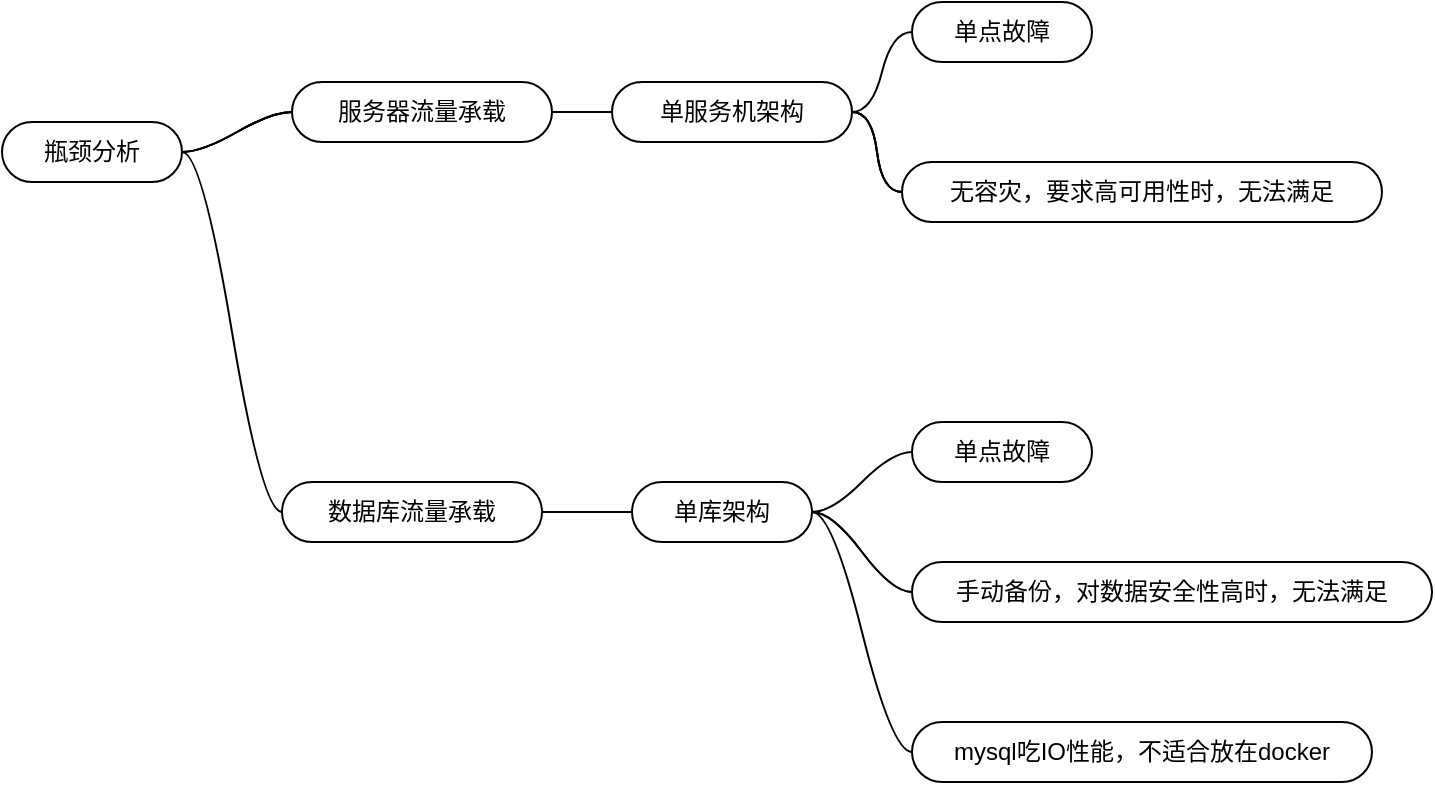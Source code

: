 <mxfile version="21.3.7" type="github">
  <diagram id="R2lEEEUBdFMjLlhIrx00" name="Page-1">
    <mxGraphModel dx="1434" dy="764" grid="1" gridSize="10" guides="1" tooltips="1" connect="1" arrows="1" fold="1" page="1" pageScale="1" pageWidth="850" pageHeight="1100" math="0" shadow="0" extFonts="Permanent Marker^https://fonts.googleapis.com/css?family=Permanent+Marker">
      <root>
        <mxCell id="0" />
        <mxCell id="1" parent="0" />
        <mxCell id="G05Mr0gne3w-dCdow3Co-155" value="" style="edgeStyle=entityRelationEdgeStyle;rounded=0;orthogonalLoop=1;jettySize=auto;html=1;startArrow=none;endArrow=none;segment=10;curved=1;sourcePerimeterSpacing=0;targetPerimeterSpacing=0;" edge="1" parent="1" source="G05Mr0gne3w-dCdow3Co-153" target="G05Mr0gne3w-dCdow3Co-154">
          <mxGeometry relative="1" as="geometry" />
        </mxCell>
        <mxCell id="G05Mr0gne3w-dCdow3Co-156" value="" style="edgeStyle=entityRelationEdgeStyle;rounded=0;orthogonalLoop=1;jettySize=auto;html=1;startArrow=none;endArrow=none;segment=10;curved=1;sourcePerimeterSpacing=0;targetPerimeterSpacing=0;" edge="1" parent="1" source="G05Mr0gne3w-dCdow3Co-153" target="G05Mr0gne3w-dCdow3Co-154">
          <mxGeometry relative="1" as="geometry" />
        </mxCell>
        <mxCell id="G05Mr0gne3w-dCdow3Co-157" value="" style="edgeStyle=entityRelationEdgeStyle;rounded=0;orthogonalLoop=1;jettySize=auto;html=1;startArrow=none;endArrow=none;segment=10;curved=1;sourcePerimeterSpacing=0;targetPerimeterSpacing=0;" edge="1" parent="1" source="G05Mr0gne3w-dCdow3Co-153" target="G05Mr0gne3w-dCdow3Co-154">
          <mxGeometry relative="1" as="geometry" />
        </mxCell>
        <mxCell id="G05Mr0gne3w-dCdow3Co-159" value="" style="edgeStyle=entityRelationEdgeStyle;rounded=0;orthogonalLoop=1;jettySize=auto;html=1;startArrow=none;endArrow=none;segment=10;curved=1;sourcePerimeterSpacing=0;targetPerimeterSpacing=0;" edge="1" parent="1" source="G05Mr0gne3w-dCdow3Co-153" target="G05Mr0gne3w-dCdow3Co-158">
          <mxGeometry relative="1" as="geometry" />
        </mxCell>
        <mxCell id="G05Mr0gne3w-dCdow3Co-153" value="瓶颈分析" style="whiteSpace=wrap;html=1;rounded=1;arcSize=50;align=center;verticalAlign=middle;strokeWidth=1;autosize=1;spacing=4;treeFolding=1;treeMoving=1;newEdgeStyle={&quot;edgeStyle&quot;:&quot;entityRelationEdgeStyle&quot;,&quot;startArrow&quot;:&quot;none&quot;,&quot;endArrow&quot;:&quot;none&quot;,&quot;segment&quot;:10,&quot;curved&quot;:1,&quot;sourcePerimeterSpacing&quot;:0,&quot;targetPerimeterSpacing&quot;:0};" vertex="1" parent="1">
          <mxGeometry x="105" y="540" width="90" height="30" as="geometry" />
        </mxCell>
        <mxCell id="G05Mr0gne3w-dCdow3Co-161" value="" style="edgeStyle=entityRelationEdgeStyle;rounded=0;orthogonalLoop=1;jettySize=auto;html=1;startArrow=none;endArrow=none;segment=10;curved=1;sourcePerimeterSpacing=0;targetPerimeterSpacing=0;" edge="1" parent="1" source="G05Mr0gne3w-dCdow3Co-154" target="G05Mr0gne3w-dCdow3Co-160">
          <mxGeometry relative="1" as="geometry" />
        </mxCell>
        <mxCell id="G05Mr0gne3w-dCdow3Co-162" value="" style="edgeStyle=entityRelationEdgeStyle;rounded=0;orthogonalLoop=1;jettySize=auto;html=1;startArrow=none;endArrow=none;segment=10;curved=1;sourcePerimeterSpacing=0;targetPerimeterSpacing=0;" edge="1" parent="1" source="G05Mr0gne3w-dCdow3Co-154" target="G05Mr0gne3w-dCdow3Co-160">
          <mxGeometry relative="1" as="geometry" />
        </mxCell>
        <mxCell id="G05Mr0gne3w-dCdow3Co-154" value="服务器流量承载" style="whiteSpace=wrap;html=1;rounded=1;arcSize=50;align=center;verticalAlign=middle;strokeWidth=1;autosize=1;spacing=4;treeFolding=1;treeMoving=1;newEdgeStyle={&quot;edgeStyle&quot;:&quot;entityRelationEdgeStyle&quot;,&quot;startArrow&quot;:&quot;none&quot;,&quot;endArrow&quot;:&quot;none&quot;,&quot;segment&quot;:10,&quot;curved&quot;:1,&quot;sourcePerimeterSpacing&quot;:0,&quot;targetPerimeterSpacing&quot;:0};" vertex="1" parent="1">
          <mxGeometry x="250" y="520" width="130" height="30" as="geometry" />
        </mxCell>
        <mxCell id="G05Mr0gne3w-dCdow3Co-173" value="" style="edgeStyle=entityRelationEdgeStyle;rounded=0;orthogonalLoop=1;jettySize=auto;html=1;startArrow=none;endArrow=none;segment=10;curved=1;sourcePerimeterSpacing=0;targetPerimeterSpacing=0;" edge="1" parent="1" source="G05Mr0gne3w-dCdow3Co-158" target="G05Mr0gne3w-dCdow3Co-172">
          <mxGeometry relative="1" as="geometry" />
        </mxCell>
        <mxCell id="G05Mr0gne3w-dCdow3Co-158" value="数据库流量承载" style="whiteSpace=wrap;html=1;rounded=1;arcSize=50;align=center;verticalAlign=middle;strokeWidth=1;autosize=1;spacing=4;treeFolding=1;treeMoving=1;newEdgeStyle={&quot;edgeStyle&quot;:&quot;entityRelationEdgeStyle&quot;,&quot;startArrow&quot;:&quot;none&quot;,&quot;endArrow&quot;:&quot;none&quot;,&quot;segment&quot;:10,&quot;curved&quot;:1,&quot;sourcePerimeterSpacing&quot;:0,&quot;targetPerimeterSpacing&quot;:0};" vertex="1" parent="1">
          <mxGeometry x="245" y="720" width="130" height="30" as="geometry" />
        </mxCell>
        <mxCell id="G05Mr0gne3w-dCdow3Co-166" value="" style="edgeStyle=entityRelationEdgeStyle;rounded=0;orthogonalLoop=1;jettySize=auto;html=1;startArrow=none;endArrow=none;segment=10;curved=1;sourcePerimeterSpacing=0;targetPerimeterSpacing=0;" edge="1" parent="1" source="G05Mr0gne3w-dCdow3Co-160" target="G05Mr0gne3w-dCdow3Co-165">
          <mxGeometry relative="1" as="geometry" />
        </mxCell>
        <mxCell id="G05Mr0gne3w-dCdow3Co-170" value="" style="edgeStyle=entityRelationEdgeStyle;rounded=0;orthogonalLoop=1;jettySize=auto;html=1;startArrow=none;endArrow=none;segment=10;curved=1;sourcePerimeterSpacing=0;targetPerimeterSpacing=0;" edge="1" parent="1" source="G05Mr0gne3w-dCdow3Co-160" target="G05Mr0gne3w-dCdow3Co-167">
          <mxGeometry relative="1" as="geometry" />
        </mxCell>
        <mxCell id="G05Mr0gne3w-dCdow3Co-187" value="" style="edgeStyle=entityRelationEdgeStyle;rounded=0;orthogonalLoop=1;jettySize=auto;html=1;startArrow=none;endArrow=none;segment=10;curved=1;sourcePerimeterSpacing=0;targetPerimeterSpacing=0;" edge="1" parent="1" source="G05Mr0gne3w-dCdow3Co-160" target="G05Mr0gne3w-dCdow3Co-167">
          <mxGeometry relative="1" as="geometry" />
        </mxCell>
        <mxCell id="G05Mr0gne3w-dCdow3Co-189" value="" style="edgeStyle=entityRelationEdgeStyle;rounded=0;orthogonalLoop=1;jettySize=auto;html=1;startArrow=none;endArrow=none;segment=10;curved=1;sourcePerimeterSpacing=0;targetPerimeterSpacing=0;" edge="1" parent="1" source="G05Mr0gne3w-dCdow3Co-160" target="G05Mr0gne3w-dCdow3Co-167">
          <mxGeometry relative="1" as="geometry" />
        </mxCell>
        <mxCell id="G05Mr0gne3w-dCdow3Co-160" value="单服务机架构" style="whiteSpace=wrap;html=1;rounded=1;arcSize=50;align=center;verticalAlign=middle;strokeWidth=1;autosize=1;spacing=4;treeFolding=1;treeMoving=1;newEdgeStyle={&quot;edgeStyle&quot;:&quot;entityRelationEdgeStyle&quot;,&quot;startArrow&quot;:&quot;none&quot;,&quot;endArrow&quot;:&quot;none&quot;,&quot;segment&quot;:10,&quot;curved&quot;:1,&quot;sourcePerimeterSpacing&quot;:0,&quot;targetPerimeterSpacing&quot;:0};" vertex="1" parent="1">
          <mxGeometry x="410" y="520" width="120" height="30" as="geometry" />
        </mxCell>
        <mxCell id="G05Mr0gne3w-dCdow3Co-165" value="单点故障" style="whiteSpace=wrap;html=1;rounded=1;arcSize=50;align=center;verticalAlign=middle;strokeWidth=1;autosize=1;spacing=4;treeFolding=1;treeMoving=1;newEdgeStyle={&quot;edgeStyle&quot;:&quot;entityRelationEdgeStyle&quot;,&quot;startArrow&quot;:&quot;none&quot;,&quot;endArrow&quot;:&quot;none&quot;,&quot;segment&quot;:10,&quot;curved&quot;:1,&quot;sourcePerimeterSpacing&quot;:0,&quot;targetPerimeterSpacing&quot;:0};" vertex="1" parent="1">
          <mxGeometry x="560" y="480" width="90" height="30" as="geometry" />
        </mxCell>
        <mxCell id="G05Mr0gne3w-dCdow3Co-167" value="无容灾，要求高可用性时，无法满足" style="whiteSpace=wrap;html=1;rounded=1;arcSize=50;align=center;verticalAlign=middle;strokeWidth=1;autosize=1;spacing=4;treeFolding=1;treeMoving=1;newEdgeStyle={&quot;edgeStyle&quot;:&quot;entityRelationEdgeStyle&quot;,&quot;startArrow&quot;:&quot;none&quot;,&quot;endArrow&quot;:&quot;none&quot;,&quot;segment&quot;:10,&quot;curved&quot;:1,&quot;sourcePerimeterSpacing&quot;:0,&quot;targetPerimeterSpacing&quot;:0};" vertex="1" parent="1">
          <mxGeometry x="555" y="560" width="240" height="30" as="geometry" />
        </mxCell>
        <mxCell id="G05Mr0gne3w-dCdow3Co-175" value="" style="edgeStyle=entityRelationEdgeStyle;rounded=0;orthogonalLoop=1;jettySize=auto;html=1;startArrow=none;endArrow=none;segment=10;curved=1;sourcePerimeterSpacing=0;targetPerimeterSpacing=0;" edge="1" parent="1" source="G05Mr0gne3w-dCdow3Co-172" target="G05Mr0gne3w-dCdow3Co-174">
          <mxGeometry relative="1" as="geometry" />
        </mxCell>
        <mxCell id="G05Mr0gne3w-dCdow3Co-181" value="" style="edgeStyle=entityRelationEdgeStyle;rounded=0;orthogonalLoop=1;jettySize=auto;html=1;startArrow=none;endArrow=none;segment=10;curved=1;sourcePerimeterSpacing=0;targetPerimeterSpacing=0;" edge="1" parent="1" source="G05Mr0gne3w-dCdow3Co-172" target="G05Mr0gne3w-dCdow3Co-180">
          <mxGeometry relative="1" as="geometry" />
        </mxCell>
        <mxCell id="G05Mr0gne3w-dCdow3Co-184" value="" style="edgeStyle=entityRelationEdgeStyle;rounded=0;orthogonalLoop=1;jettySize=auto;html=1;startArrow=none;endArrow=none;segment=10;curved=1;sourcePerimeterSpacing=0;targetPerimeterSpacing=0;" edge="1" parent="1" source="G05Mr0gne3w-dCdow3Co-172" target="G05Mr0gne3w-dCdow3Co-180">
          <mxGeometry relative="1" as="geometry" />
        </mxCell>
        <mxCell id="G05Mr0gne3w-dCdow3Co-185" value="" style="edgeStyle=entityRelationEdgeStyle;rounded=0;orthogonalLoop=1;jettySize=auto;html=1;startArrow=none;endArrow=none;segment=10;curved=1;sourcePerimeterSpacing=0;targetPerimeterSpacing=0;" edge="1" parent="1" source="G05Mr0gne3w-dCdow3Co-172" target="G05Mr0gne3w-dCdow3Co-183">
          <mxGeometry relative="1" as="geometry" />
        </mxCell>
        <mxCell id="G05Mr0gne3w-dCdow3Co-172" value="单库架构" style="whiteSpace=wrap;html=1;rounded=1;arcSize=50;align=center;verticalAlign=middle;strokeWidth=1;autosize=1;spacing=4;treeFolding=1;treeMoving=1;newEdgeStyle={&quot;edgeStyle&quot;:&quot;entityRelationEdgeStyle&quot;,&quot;startArrow&quot;:&quot;none&quot;,&quot;endArrow&quot;:&quot;none&quot;,&quot;segment&quot;:10,&quot;curved&quot;:1,&quot;sourcePerimeterSpacing&quot;:0,&quot;targetPerimeterSpacing&quot;:0};" vertex="1" parent="1">
          <mxGeometry x="420" y="720" width="90" height="30" as="geometry" />
        </mxCell>
        <mxCell id="G05Mr0gne3w-dCdow3Co-174" value="单点故障" style="whiteSpace=wrap;html=1;rounded=1;arcSize=50;align=center;verticalAlign=middle;strokeWidth=1;autosize=1;spacing=4;treeFolding=1;treeMoving=1;newEdgeStyle={&quot;edgeStyle&quot;:&quot;entityRelationEdgeStyle&quot;,&quot;startArrow&quot;:&quot;none&quot;,&quot;endArrow&quot;:&quot;none&quot;,&quot;segment&quot;:10,&quot;curved&quot;:1,&quot;sourcePerimeterSpacing&quot;:0,&quot;targetPerimeterSpacing&quot;:0};" vertex="1" parent="1">
          <mxGeometry x="560" y="690" width="90" height="30" as="geometry" />
        </mxCell>
        <mxCell id="G05Mr0gne3w-dCdow3Co-180" value="手动备份，对数据安全性高时，无法满足" style="whiteSpace=wrap;html=1;rounded=1;arcSize=50;align=center;verticalAlign=middle;strokeWidth=1;autosize=1;spacing=4;treeFolding=1;treeMoving=1;newEdgeStyle={&quot;edgeStyle&quot;:&quot;entityRelationEdgeStyle&quot;,&quot;startArrow&quot;:&quot;none&quot;,&quot;endArrow&quot;:&quot;none&quot;,&quot;segment&quot;:10,&quot;curved&quot;:1,&quot;sourcePerimeterSpacing&quot;:0,&quot;targetPerimeterSpacing&quot;:0};" vertex="1" parent="1">
          <mxGeometry x="560" y="760" width="260" height="30" as="geometry" />
        </mxCell>
        <mxCell id="G05Mr0gne3w-dCdow3Co-183" value="mysql吃IO性能，不适合放在docker" style="whiteSpace=wrap;html=1;rounded=1;arcSize=50;align=center;verticalAlign=middle;strokeWidth=1;autosize=1;spacing=4;treeFolding=1;treeMoving=1;newEdgeStyle={&quot;edgeStyle&quot;:&quot;entityRelationEdgeStyle&quot;,&quot;startArrow&quot;:&quot;none&quot;,&quot;endArrow&quot;:&quot;none&quot;,&quot;segment&quot;:10,&quot;curved&quot;:1,&quot;sourcePerimeterSpacing&quot;:0,&quot;targetPerimeterSpacing&quot;:0};" vertex="1" parent="1">
          <mxGeometry x="560" y="840" width="230" height="30" as="geometry" />
        </mxCell>
      </root>
    </mxGraphModel>
  </diagram>
</mxfile>
